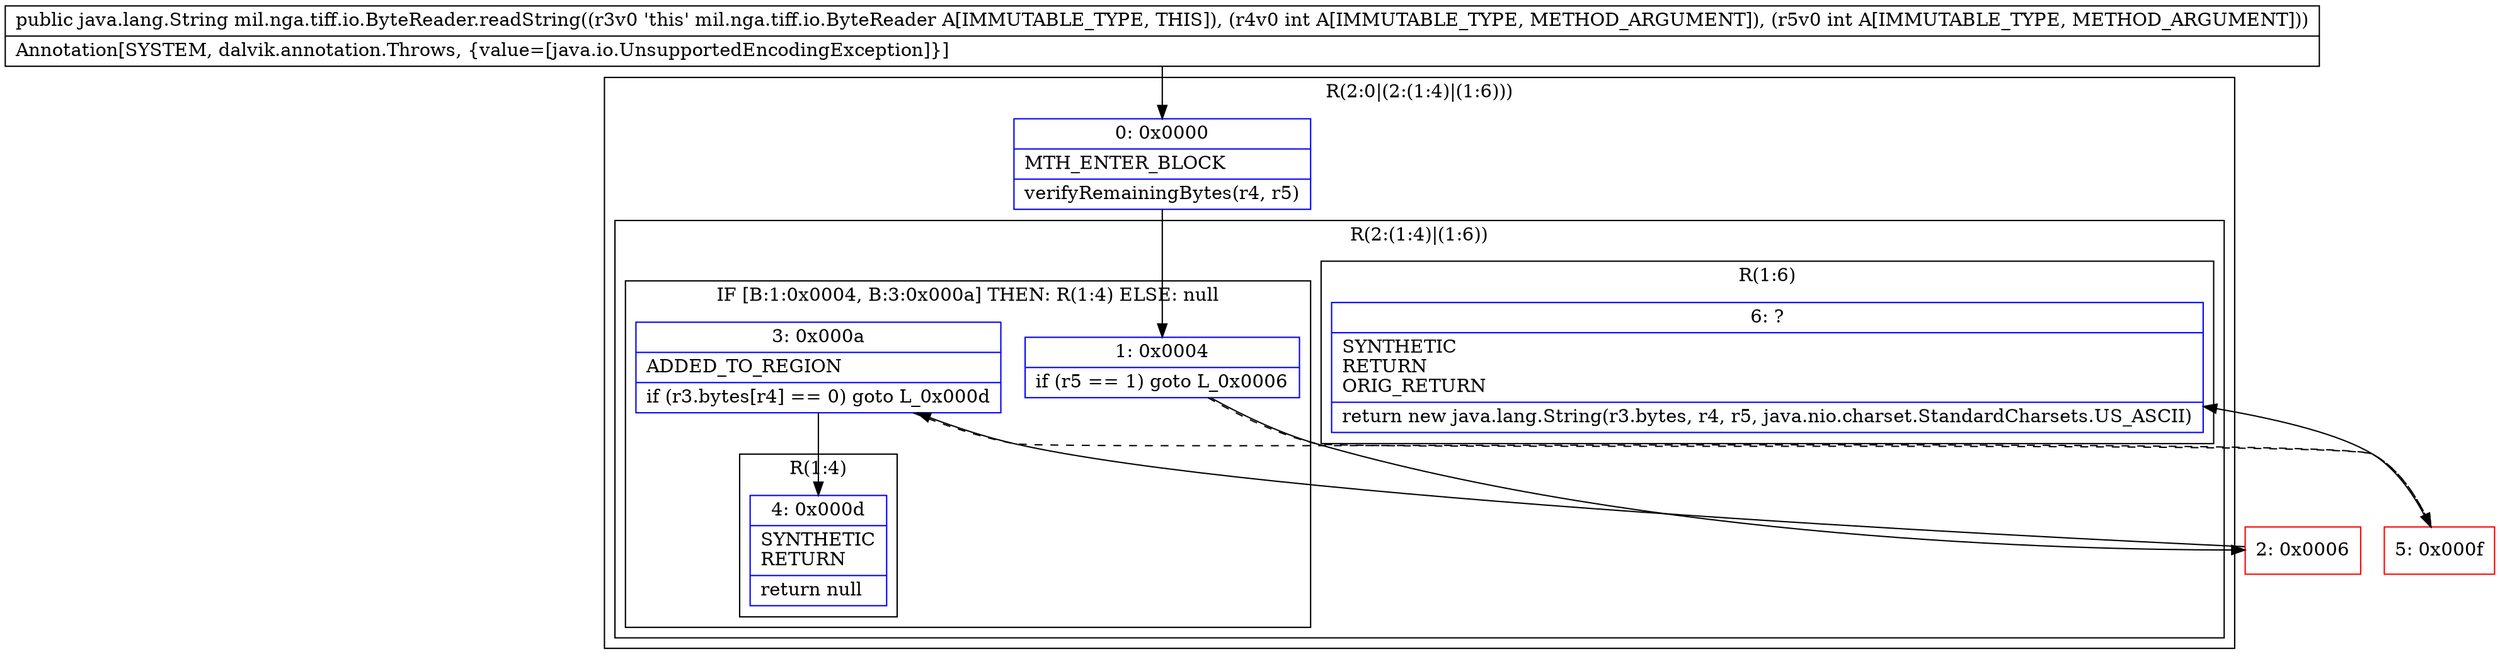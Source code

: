 digraph "CFG formil.nga.tiff.io.ByteReader.readString(II)Ljava\/lang\/String;" {
subgraph cluster_Region_968878003 {
label = "R(2:0|(2:(1:4)|(1:6)))";
node [shape=record,color=blue];
Node_0 [shape=record,label="{0\:\ 0x0000|MTH_ENTER_BLOCK\l|verifyRemainingBytes(r4, r5)\l}"];
subgraph cluster_Region_1111250286 {
label = "R(2:(1:4)|(1:6))";
node [shape=record,color=blue];
subgraph cluster_IfRegion_1005639156 {
label = "IF [B:1:0x0004, B:3:0x000a] THEN: R(1:4) ELSE: null";
node [shape=record,color=blue];
Node_1 [shape=record,label="{1\:\ 0x0004|if (r5 == 1) goto L_0x0006\l}"];
Node_3 [shape=record,label="{3\:\ 0x000a|ADDED_TO_REGION\l|if (r3.bytes[r4] == 0) goto L_0x000d\l}"];
subgraph cluster_Region_784688923 {
label = "R(1:4)";
node [shape=record,color=blue];
Node_4 [shape=record,label="{4\:\ 0x000d|SYNTHETIC\lRETURN\l|return null\l}"];
}
}
subgraph cluster_Region_1753325327 {
label = "R(1:6)";
node [shape=record,color=blue];
Node_6 [shape=record,label="{6\:\ ?|SYNTHETIC\lRETURN\lORIG_RETURN\l|return new java.lang.String(r3.bytes, r4, r5, java.nio.charset.StandardCharsets.US_ASCII)\l}"];
}
}
}
Node_2 [shape=record,color=red,label="{2\:\ 0x0006}"];
Node_5 [shape=record,color=red,label="{5\:\ 0x000f}"];
MethodNode[shape=record,label="{public java.lang.String mil.nga.tiff.io.ByteReader.readString((r3v0 'this' mil.nga.tiff.io.ByteReader A[IMMUTABLE_TYPE, THIS]), (r4v0 int A[IMMUTABLE_TYPE, METHOD_ARGUMENT]), (r5v0 int A[IMMUTABLE_TYPE, METHOD_ARGUMENT]))  | Annotation[SYSTEM, dalvik.annotation.Throws, \{value=[java.io.UnsupportedEncodingException]\}]\l}"];
MethodNode -> Node_0;
Node_0 -> Node_1;
Node_1 -> Node_2;
Node_1 -> Node_5[style=dashed];
Node_3 -> Node_4;
Node_3 -> Node_5[style=dashed];
Node_2 -> Node_3;
Node_5 -> Node_6;
}

